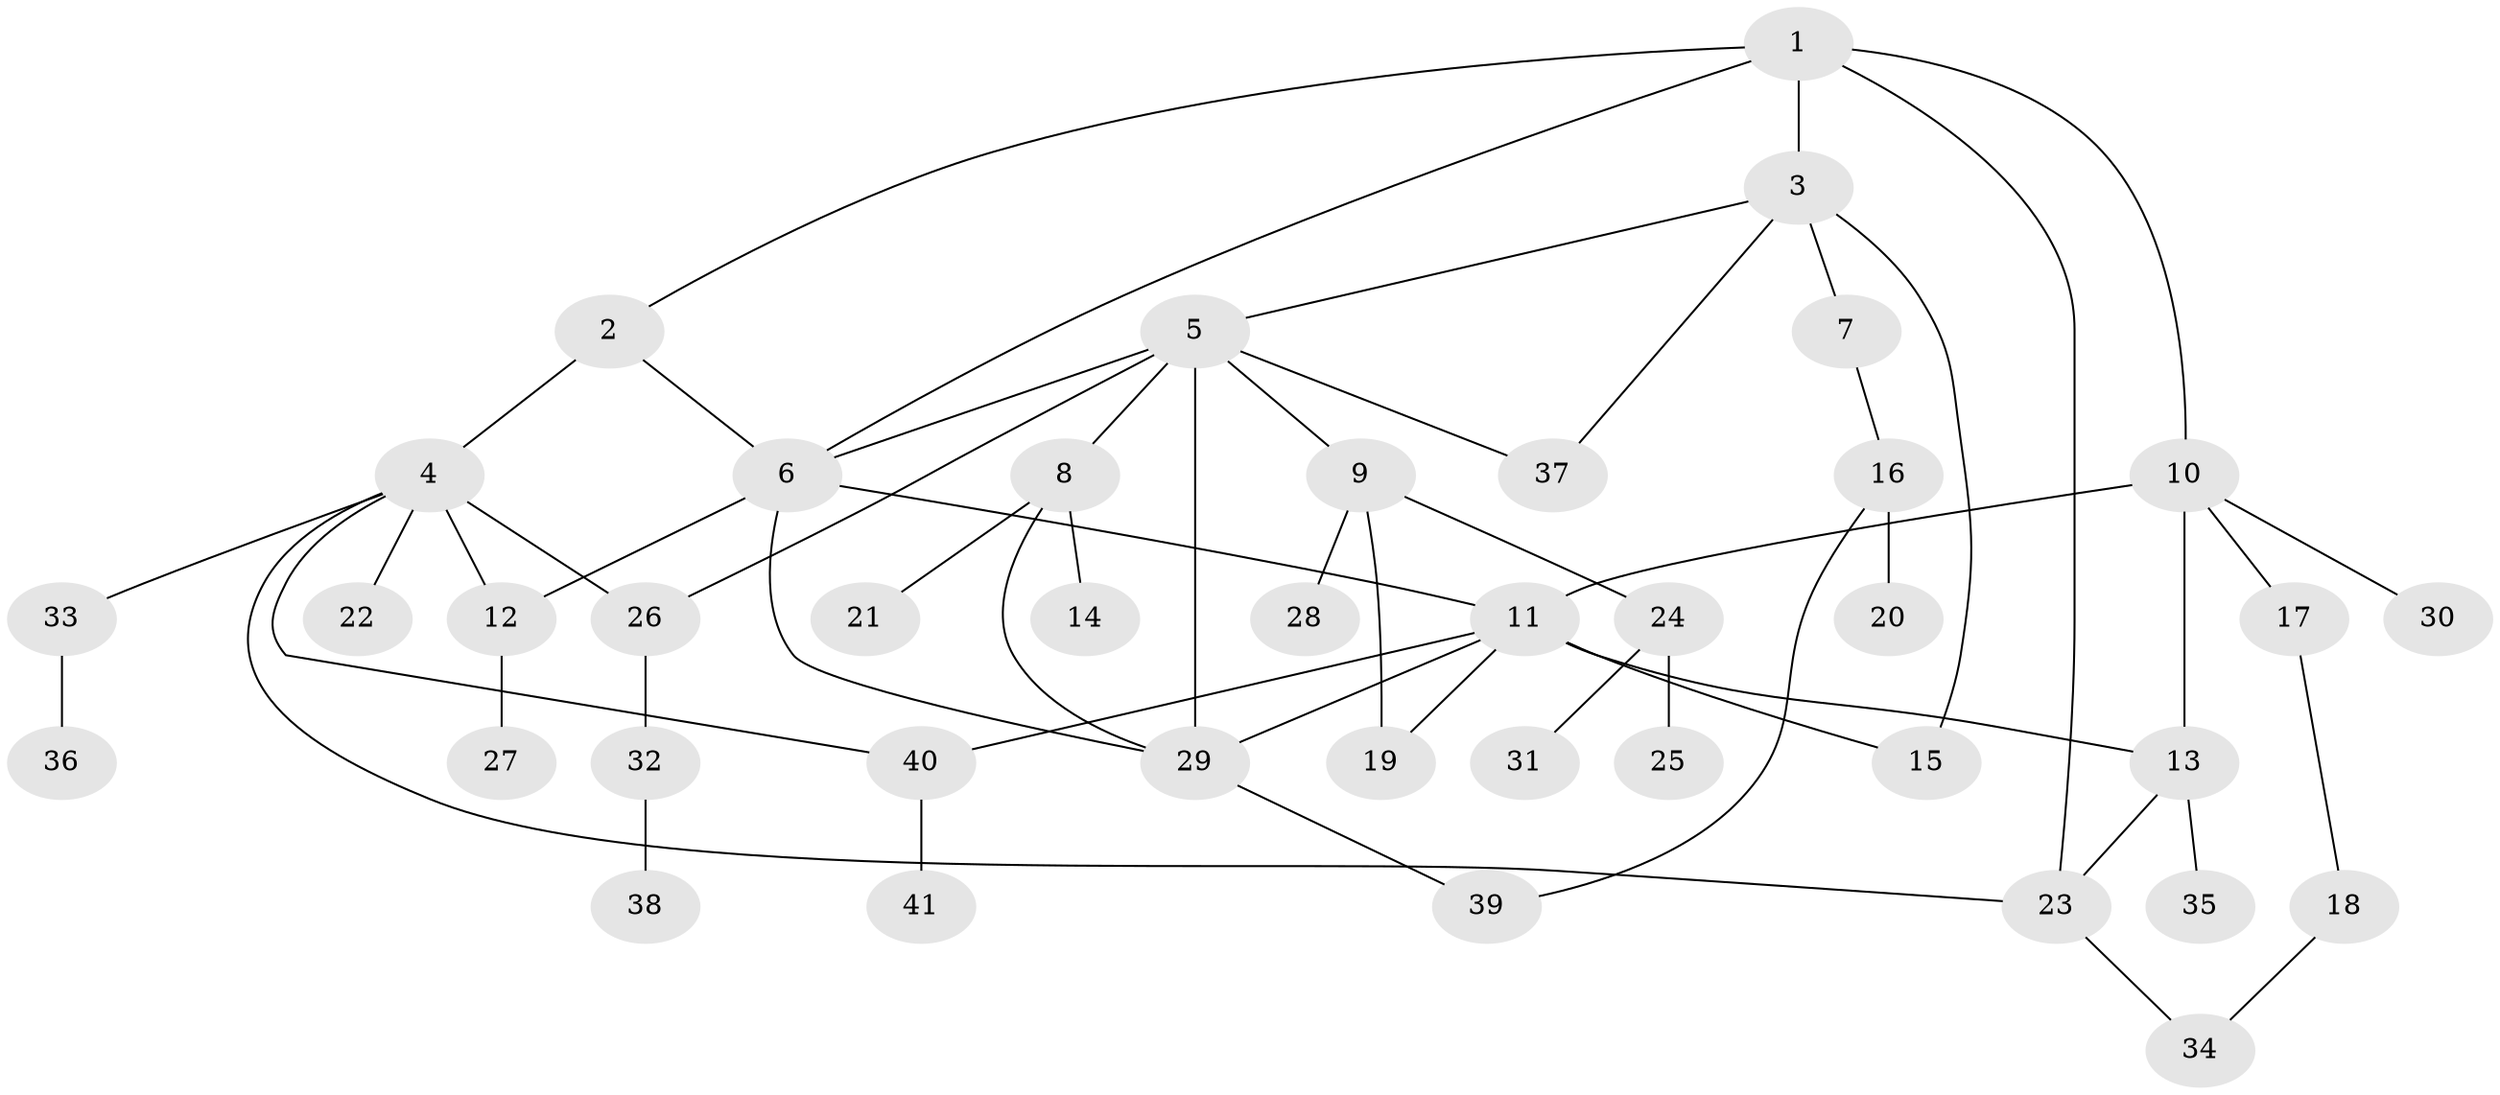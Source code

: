 // original degree distribution, {4: 0.06172839506172839, 5: 0.06172839506172839, 6: 0.06172839506172839, 7: 0.012345679012345678, 1: 0.35802469135802467, 2: 0.30864197530864196, 3: 0.13580246913580246}
// Generated by graph-tools (version 1.1) at 2025/34/03/09/25 02:34:18]
// undirected, 41 vertices, 57 edges
graph export_dot {
graph [start="1"]
  node [color=gray90,style=filled];
  1;
  2;
  3;
  4;
  5;
  6;
  7;
  8;
  9;
  10;
  11;
  12;
  13;
  14;
  15;
  16;
  17;
  18;
  19;
  20;
  21;
  22;
  23;
  24;
  25;
  26;
  27;
  28;
  29;
  30;
  31;
  32;
  33;
  34;
  35;
  36;
  37;
  38;
  39;
  40;
  41;
  1 -- 2 [weight=1.0];
  1 -- 3 [weight=1.0];
  1 -- 6 [weight=1.0];
  1 -- 10 [weight=1.0];
  1 -- 23 [weight=1.0];
  2 -- 4 [weight=2.0];
  2 -- 6 [weight=1.0];
  3 -- 5 [weight=1.0];
  3 -- 7 [weight=1.0];
  3 -- 15 [weight=1.0];
  3 -- 37 [weight=1.0];
  4 -- 12 [weight=1.0];
  4 -- 22 [weight=1.0];
  4 -- 23 [weight=1.0];
  4 -- 26 [weight=1.0];
  4 -- 33 [weight=1.0];
  4 -- 40 [weight=1.0];
  5 -- 6 [weight=1.0];
  5 -- 8 [weight=1.0];
  5 -- 9 [weight=1.0];
  5 -- 26 [weight=1.0];
  5 -- 29 [weight=1.0];
  5 -- 37 [weight=1.0];
  6 -- 11 [weight=1.0];
  6 -- 12 [weight=1.0];
  6 -- 29 [weight=1.0];
  7 -- 16 [weight=1.0];
  8 -- 14 [weight=1.0];
  8 -- 21 [weight=1.0];
  8 -- 29 [weight=1.0];
  9 -- 19 [weight=1.0];
  9 -- 24 [weight=1.0];
  9 -- 28 [weight=1.0];
  10 -- 11 [weight=1.0];
  10 -- 13 [weight=1.0];
  10 -- 17 [weight=1.0];
  10 -- 30 [weight=1.0];
  11 -- 13 [weight=1.0];
  11 -- 15 [weight=1.0];
  11 -- 19 [weight=1.0];
  11 -- 29 [weight=1.0];
  11 -- 40 [weight=1.0];
  12 -- 27 [weight=1.0];
  13 -- 23 [weight=2.0];
  13 -- 35 [weight=1.0];
  16 -- 20 [weight=3.0];
  16 -- 39 [weight=1.0];
  17 -- 18 [weight=1.0];
  18 -- 34 [weight=1.0];
  23 -- 34 [weight=1.0];
  24 -- 25 [weight=2.0];
  24 -- 31 [weight=1.0];
  26 -- 32 [weight=1.0];
  29 -- 39 [weight=1.0];
  32 -- 38 [weight=1.0];
  33 -- 36 [weight=1.0];
  40 -- 41 [weight=1.0];
}
